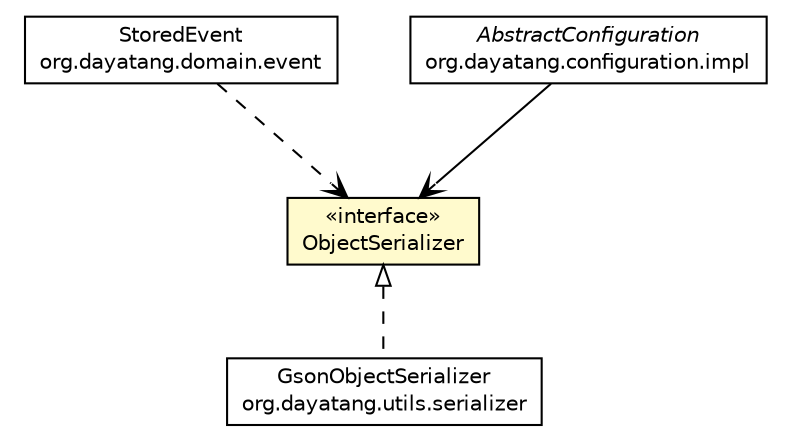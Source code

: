 #!/usr/local/bin/dot
#
# Class diagram 
# Generated by UMLGraph version R5_6_6-8-g8d7759 (http://www.umlgraph.org/)
#

digraph G {
	edge [fontname="Helvetica",fontsize=10,labelfontname="Helvetica",labelfontsize=10];
	node [fontname="Helvetica",fontsize=10,shape=plaintext];
	nodesep=0.25;
	ranksep=0.5;
	// org.dayatang.utils.ObjectSerializer
	c72016 [label=<<table title="org.dayatang.utils.ObjectSerializer" border="0" cellborder="1" cellspacing="0" cellpadding="2" port="p" bgcolor="lemonChiffon" href="./ObjectSerializer.html">
		<tr><td><table border="0" cellspacing="0" cellpadding="1">
<tr><td align="center" balign="center"> &#171;interface&#187; </td></tr>
<tr><td align="center" balign="center"> ObjectSerializer </td></tr>
		</table></td></tr>
		</table>>, URL="./ObjectSerializer.html", fontname="Helvetica", fontcolor="black", fontsize=10.0];
	// org.dayatang.utils.serializer.GsonObjectSerializer
	c72026 [label=<<table title="org.dayatang.utils.serializer.GsonObjectSerializer" border="0" cellborder="1" cellspacing="0" cellpadding="2" port="p" href="./serializer/GsonObjectSerializer.html">
		<tr><td><table border="0" cellspacing="0" cellpadding="1">
<tr><td align="center" balign="center"> GsonObjectSerializer </td></tr>
<tr><td align="center" balign="center"> org.dayatang.utils.serializer </td></tr>
		</table></td></tr>
		</table>>, URL="./serializer/GsonObjectSerializer.html", fontname="Helvetica", fontcolor="black", fontsize=10.0];
	// org.dayatang.domain.event.StoredEvent
	c72054 [label=<<table title="org.dayatang.domain.event.StoredEvent" border="0" cellborder="1" cellspacing="0" cellpadding="2" port="p" href="../domain/event/StoredEvent.html">
		<tr><td><table border="0" cellspacing="0" cellpadding="1">
<tr><td align="center" balign="center"> StoredEvent </td></tr>
<tr><td align="center" balign="center"> org.dayatang.domain.event </td></tr>
		</table></td></tr>
		</table>>, URL="../domain/event/StoredEvent.html", fontname="Helvetica", fontcolor="black", fontsize=10.0];
	// org.dayatang.configuration.impl.AbstractConfiguration
	c72134 [label=<<table title="org.dayatang.configuration.impl.AbstractConfiguration" border="0" cellborder="1" cellspacing="0" cellpadding="2" port="p" href="../configuration/impl/AbstractConfiguration.html">
		<tr><td><table border="0" cellspacing="0" cellpadding="1">
<tr><td align="center" balign="center"><font face="Helvetica-Oblique"> AbstractConfiguration </font></td></tr>
<tr><td align="center" balign="center"> org.dayatang.configuration.impl </td></tr>
		</table></td></tr>
		</table>>, URL="../configuration/impl/AbstractConfiguration.html", fontname="Helvetica", fontcolor="black", fontsize=10.0];
	//org.dayatang.utils.serializer.GsonObjectSerializer implements org.dayatang.utils.ObjectSerializer
	c72016:p -> c72026:p [dir=back,arrowtail=empty,style=dashed];
	// org.dayatang.configuration.impl.AbstractConfiguration NAVASSOC org.dayatang.utils.ObjectSerializer
	c72134:p -> c72016:p [taillabel="", label=" "headlabel="", fontname="Helvetica", fontcolor="black", fontsize=10.0, color="black", arrowhead=open];
	// org.dayatang.domain.event.StoredEvent DEPEND org.dayatang.utils.ObjectSerializer
	c72054:p -> c72016:p [taillabel="", label=" "headlabel="", fontname="Helvetica", fontcolor="black", fontsize=10.0, color="black", arrowhead=open, style=dashed];
}

